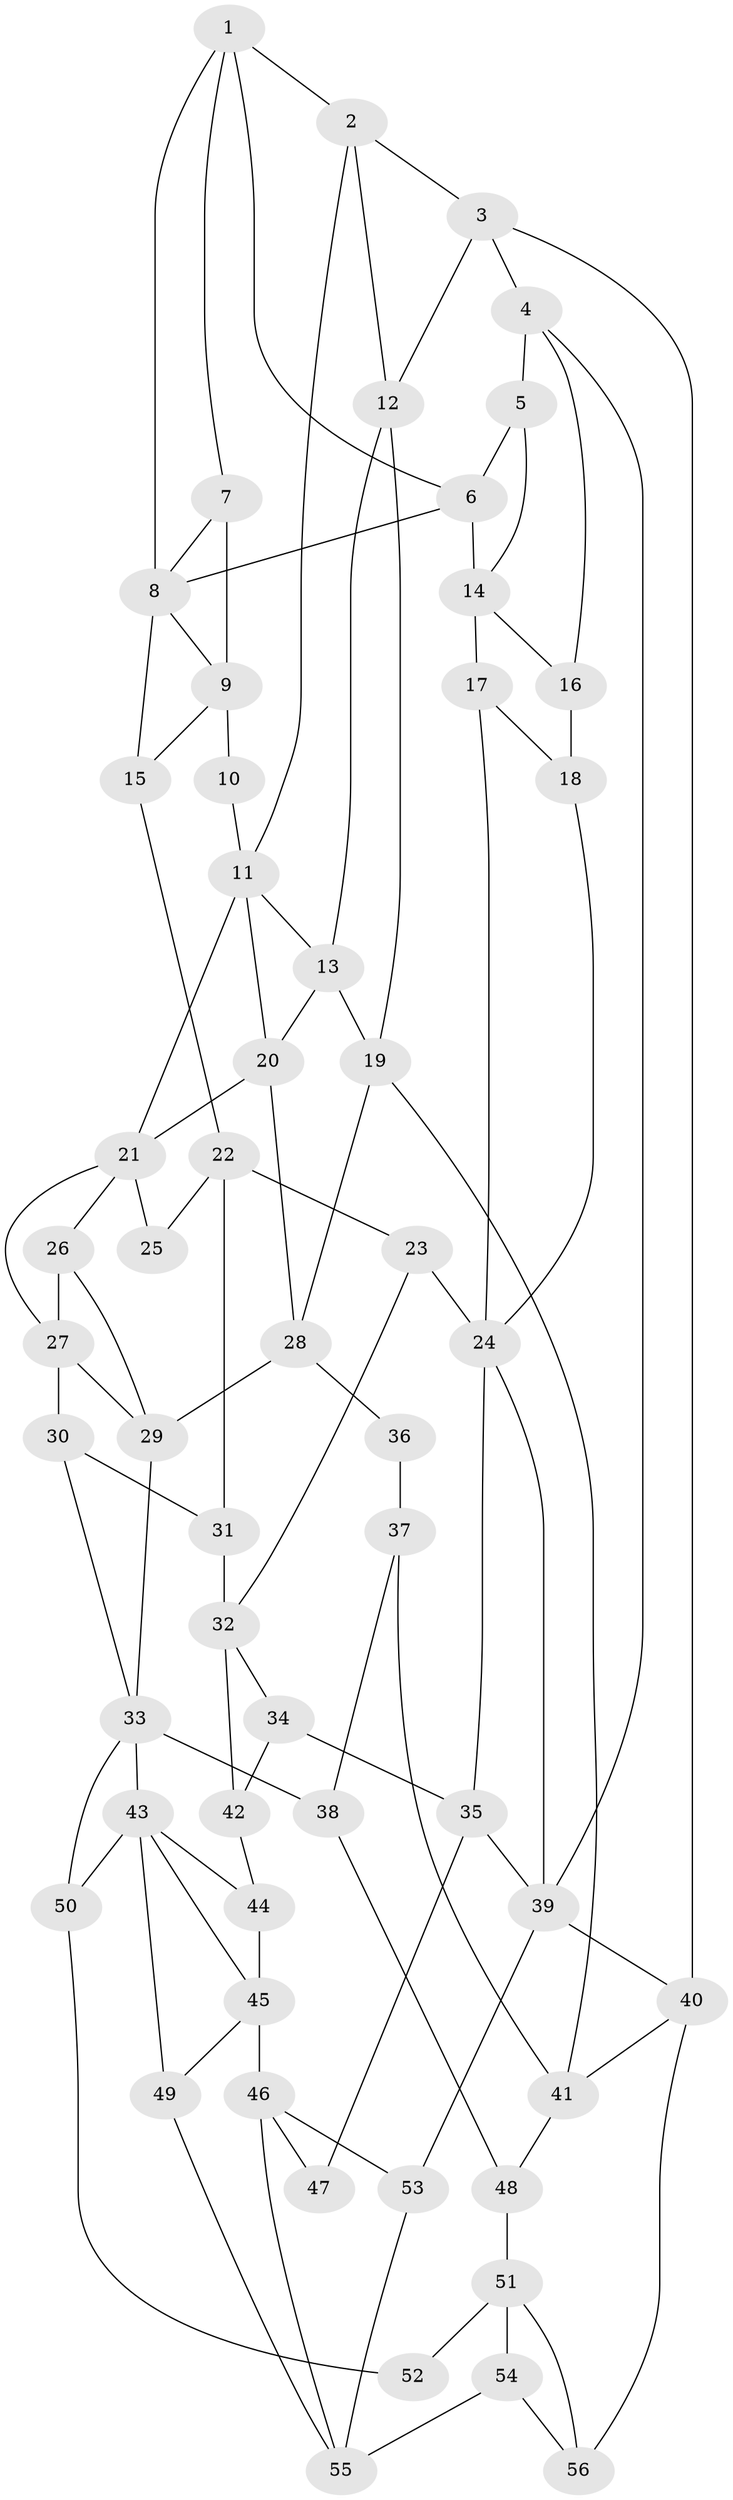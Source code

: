 // original degree distribution, {3: 0.02142857142857143, 4: 0.2357142857142857, 5: 0.5071428571428571, 6: 0.2357142857142857}
// Generated by graph-tools (version 1.1) at 2025/54/03/04/25 22:54:45]
// undirected, 56 vertices, 100 edges
graph export_dot {
  node [color=gray90,style=filled];
  1;
  2;
  3;
  4;
  5;
  6;
  7;
  8;
  9;
  10;
  11;
  12;
  13;
  14;
  15;
  16;
  17;
  18;
  19;
  20;
  21;
  22;
  23;
  24;
  25;
  26;
  27;
  28;
  29;
  30;
  31;
  32;
  33;
  34;
  35;
  36;
  37;
  38;
  39;
  40;
  41;
  42;
  43;
  44;
  45;
  46;
  47;
  48;
  49;
  50;
  51;
  52;
  53;
  54;
  55;
  56;
  1 -- 2 [weight=1.0];
  1 -- 6 [weight=1.0];
  1 -- 7 [weight=1.0];
  1 -- 8 [weight=1.0];
  2 -- 3 [weight=1.0];
  2 -- 11 [weight=1.0];
  2 -- 12 [weight=1.0];
  3 -- 4 [weight=1.0];
  3 -- 12 [weight=1.0];
  3 -- 40 [weight=1.0];
  4 -- 5 [weight=1.0];
  4 -- 16 [weight=1.0];
  4 -- 39 [weight=1.0];
  5 -- 6 [weight=1.0];
  5 -- 14 [weight=1.0];
  6 -- 8 [weight=1.0];
  6 -- 14 [weight=3.0];
  7 -- 8 [weight=1.0];
  7 -- 9 [weight=2.0];
  8 -- 9 [weight=1.0];
  8 -- 15 [weight=1.0];
  9 -- 10 [weight=2.0];
  9 -- 15 [weight=1.0];
  10 -- 11 [weight=2.0];
  11 -- 13 [weight=1.0];
  11 -- 20 [weight=1.0];
  11 -- 21 [weight=1.0];
  12 -- 13 [weight=1.0];
  12 -- 19 [weight=1.0];
  13 -- 19 [weight=1.0];
  13 -- 20 [weight=1.0];
  14 -- 16 [weight=1.0];
  14 -- 17 [weight=1.0];
  15 -- 22 [weight=1.0];
  16 -- 18 [weight=2.0];
  17 -- 18 [weight=1.0];
  17 -- 24 [weight=1.0];
  18 -- 24 [weight=1.0];
  19 -- 28 [weight=1.0];
  19 -- 41 [weight=1.0];
  20 -- 21 [weight=1.0];
  20 -- 28 [weight=1.0];
  21 -- 25 [weight=2.0];
  21 -- 26 [weight=1.0];
  21 -- 27 [weight=1.0];
  22 -- 23 [weight=1.0];
  22 -- 25 [weight=1.0];
  22 -- 31 [weight=2.0];
  23 -- 24 [weight=2.0];
  23 -- 32 [weight=1.0];
  24 -- 35 [weight=1.0];
  24 -- 39 [weight=1.0];
  26 -- 27 [weight=1.0];
  26 -- 29 [weight=1.0];
  27 -- 29 [weight=1.0];
  27 -- 30 [weight=1.0];
  28 -- 29 [weight=2.0];
  28 -- 36 [weight=2.0];
  29 -- 33 [weight=1.0];
  30 -- 31 [weight=2.0];
  30 -- 33 [weight=1.0];
  31 -- 32 [weight=2.0];
  32 -- 34 [weight=1.0];
  32 -- 42 [weight=1.0];
  33 -- 38 [weight=1.0];
  33 -- 43 [weight=1.0];
  33 -- 50 [weight=1.0];
  34 -- 35 [weight=2.0];
  34 -- 42 [weight=1.0];
  35 -- 39 [weight=1.0];
  35 -- 47 [weight=2.0];
  36 -- 37 [weight=4.0];
  37 -- 38 [weight=1.0];
  37 -- 41 [weight=1.0];
  38 -- 48 [weight=1.0];
  39 -- 40 [weight=1.0];
  39 -- 53 [weight=1.0];
  40 -- 41 [weight=1.0];
  40 -- 56 [weight=1.0];
  41 -- 48 [weight=1.0];
  42 -- 44 [weight=1.0];
  43 -- 44 [weight=1.0];
  43 -- 45 [weight=1.0];
  43 -- 49 [weight=1.0];
  43 -- 50 [weight=2.0];
  44 -- 45 [weight=1.0];
  45 -- 46 [weight=2.0];
  45 -- 49 [weight=1.0];
  46 -- 47 [weight=2.0];
  46 -- 53 [weight=1.0];
  46 -- 55 [weight=1.0];
  48 -- 51 [weight=2.0];
  49 -- 55 [weight=1.0];
  50 -- 52 [weight=1.0];
  51 -- 52 [weight=2.0];
  51 -- 54 [weight=1.0];
  51 -- 56 [weight=1.0];
  53 -- 55 [weight=1.0];
  54 -- 55 [weight=2.0];
  54 -- 56 [weight=1.0];
}
